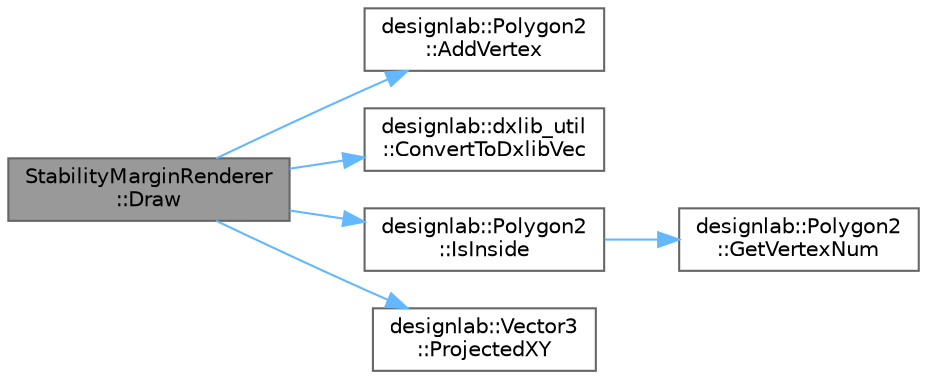 digraph "StabilityMarginRenderer::Draw"
{
 // LATEX_PDF_SIZE
  bgcolor="transparent";
  edge [fontname=Helvetica,fontsize=10,labelfontname=Helvetica,labelfontsize=10];
  node [fontname=Helvetica,fontsize=10,shape=box,height=0.2,width=0.4];
  rankdir="LR";
  Node1 [id="Node000001",label="StabilityMarginRenderer\l::Draw",height=0.2,width=0.4,color="gray40", fillcolor="grey60", style="filled", fontcolor="black",tooltip="ロボットの静的安定余裕(支持脚多角形)を描画する．"];
  Node1 -> Node2 [id="edge1_Node000001_Node000002",color="steelblue1",style="solid",tooltip=" "];
  Node2 [id="Node000002",label="designlab::Polygon2\l::AddVertex",height=0.2,width=0.4,color="grey40", fillcolor="white", style="filled",URL="$structdesignlab_1_1_polygon2.html#a1ecd8437967c9a9c68d8b580406ca299",tooltip="頂点を追加する関数"];
  Node1 -> Node3 [id="edge2_Node000001_Node000003",color="steelblue1",style="solid",tooltip=" "];
  Node3 [id="Node000003",label="designlab::dxlib_util\l::ConvertToDxlibVec",height=0.2,width=0.4,color="grey40", fillcolor="white", style="filled",URL="$namespacedesignlab_1_1dxlib__util.html#a6873d18685f86e3d6c7675898830c6f0",tooltip="Dxlibの座標を示すVECTORと，このプログラムで使用しているVectorを変換する．   ロボット座標系は右手座標系，Dxlibは左手座標系(工学は右手・ゲームライブラリは左手が多い気がする)なの..."];
  Node1 -> Node4 [id="edge3_Node000001_Node000004",color="steelblue1",style="solid",tooltip=" "];
  Node4 [id="Node000004",label="designlab::Polygon2\l::IsInside",height=0.2,width=0.4,color="grey40", fillcolor="white", style="filled",URL="$structdesignlab_1_1_polygon2.html#a3965642438156b1b86dfea1d76beaa53",tooltip="点が多角形の内部にあるかどうか調べる関数．多角形が凸でない場合は正しく判定できない．"];
  Node4 -> Node5 [id="edge4_Node000004_Node000005",color="steelblue1",style="solid",tooltip=" "];
  Node5 [id="Node000005",label="designlab::Polygon2\l::GetVertexNum",height=0.2,width=0.4,color="grey40", fillcolor="white", style="filled",URL="$structdesignlab_1_1_polygon2.html#a5325a59337947d2b61e055431f2ce3f3",tooltip="多角形の頂点数を返す関数"];
  Node1 -> Node6 [id="edge5_Node000001_Node000006",color="steelblue1",style="solid",tooltip=" "];
  Node6 [id="Node000006",label="designlab::Vector3\l::ProjectedXY",height=0.2,width=0.4,color="grey40", fillcolor="white", style="filled",URL="$structdesignlab_1_1_vector3.html#a3f278dfeaf16db1a9635bd4e3eecf6ed",tooltip="XY平面に射影したベクトルを返す．"];
}
